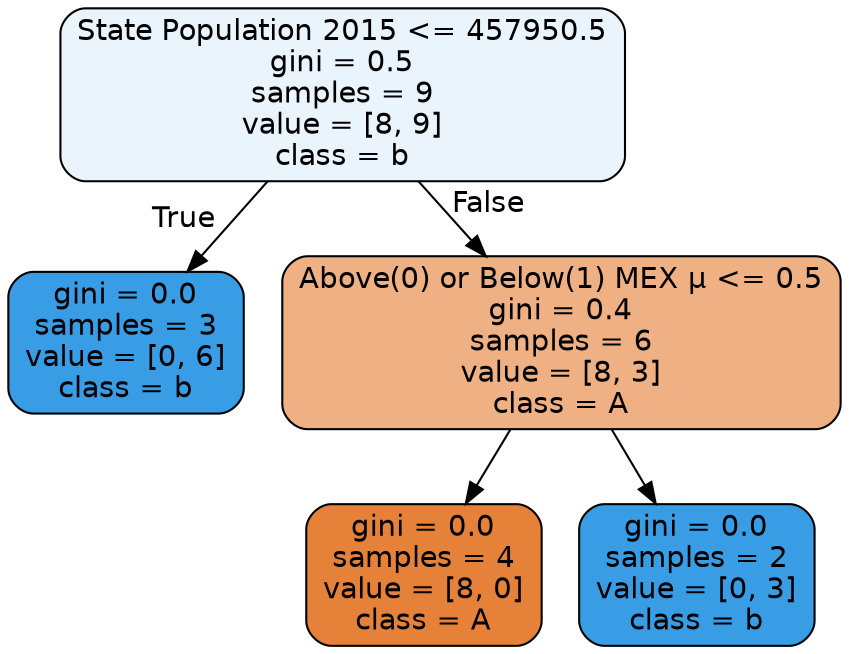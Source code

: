 digraph Tree {
node [shape=box, style="filled, rounded", color="black", fontname=helvetica] ;
edge [fontname=helvetica] ;
0 [label="State Population 2015 <= 457950.5\ngini = 0.5\nsamples = 9\nvalue = [8, 9]\nclass = b", fillcolor="#399de51c"] ;
1 [label="gini = 0.0\nsamples = 3\nvalue = [0, 6]\nclass = b", fillcolor="#399de5ff"] ;
0 -> 1 [labeldistance=2.5, labelangle=45, headlabel="True"] ;
2 [label="Above(0) or Below(1) MEX μ <= 0.5\ngini = 0.4\nsamples = 6\nvalue = [8, 3]\nclass = A", fillcolor="#e581399f"] ;
0 -> 2 [labeldistance=2.5, labelangle=-45, headlabel="False"] ;
3 [label="gini = 0.0\nsamples = 4\nvalue = [8, 0]\nclass = A", fillcolor="#e58139ff"] ;
2 -> 3 ;
4 [label="gini = 0.0\nsamples = 2\nvalue = [0, 3]\nclass = b", fillcolor="#399de5ff"] ;
2 -> 4 ;
}